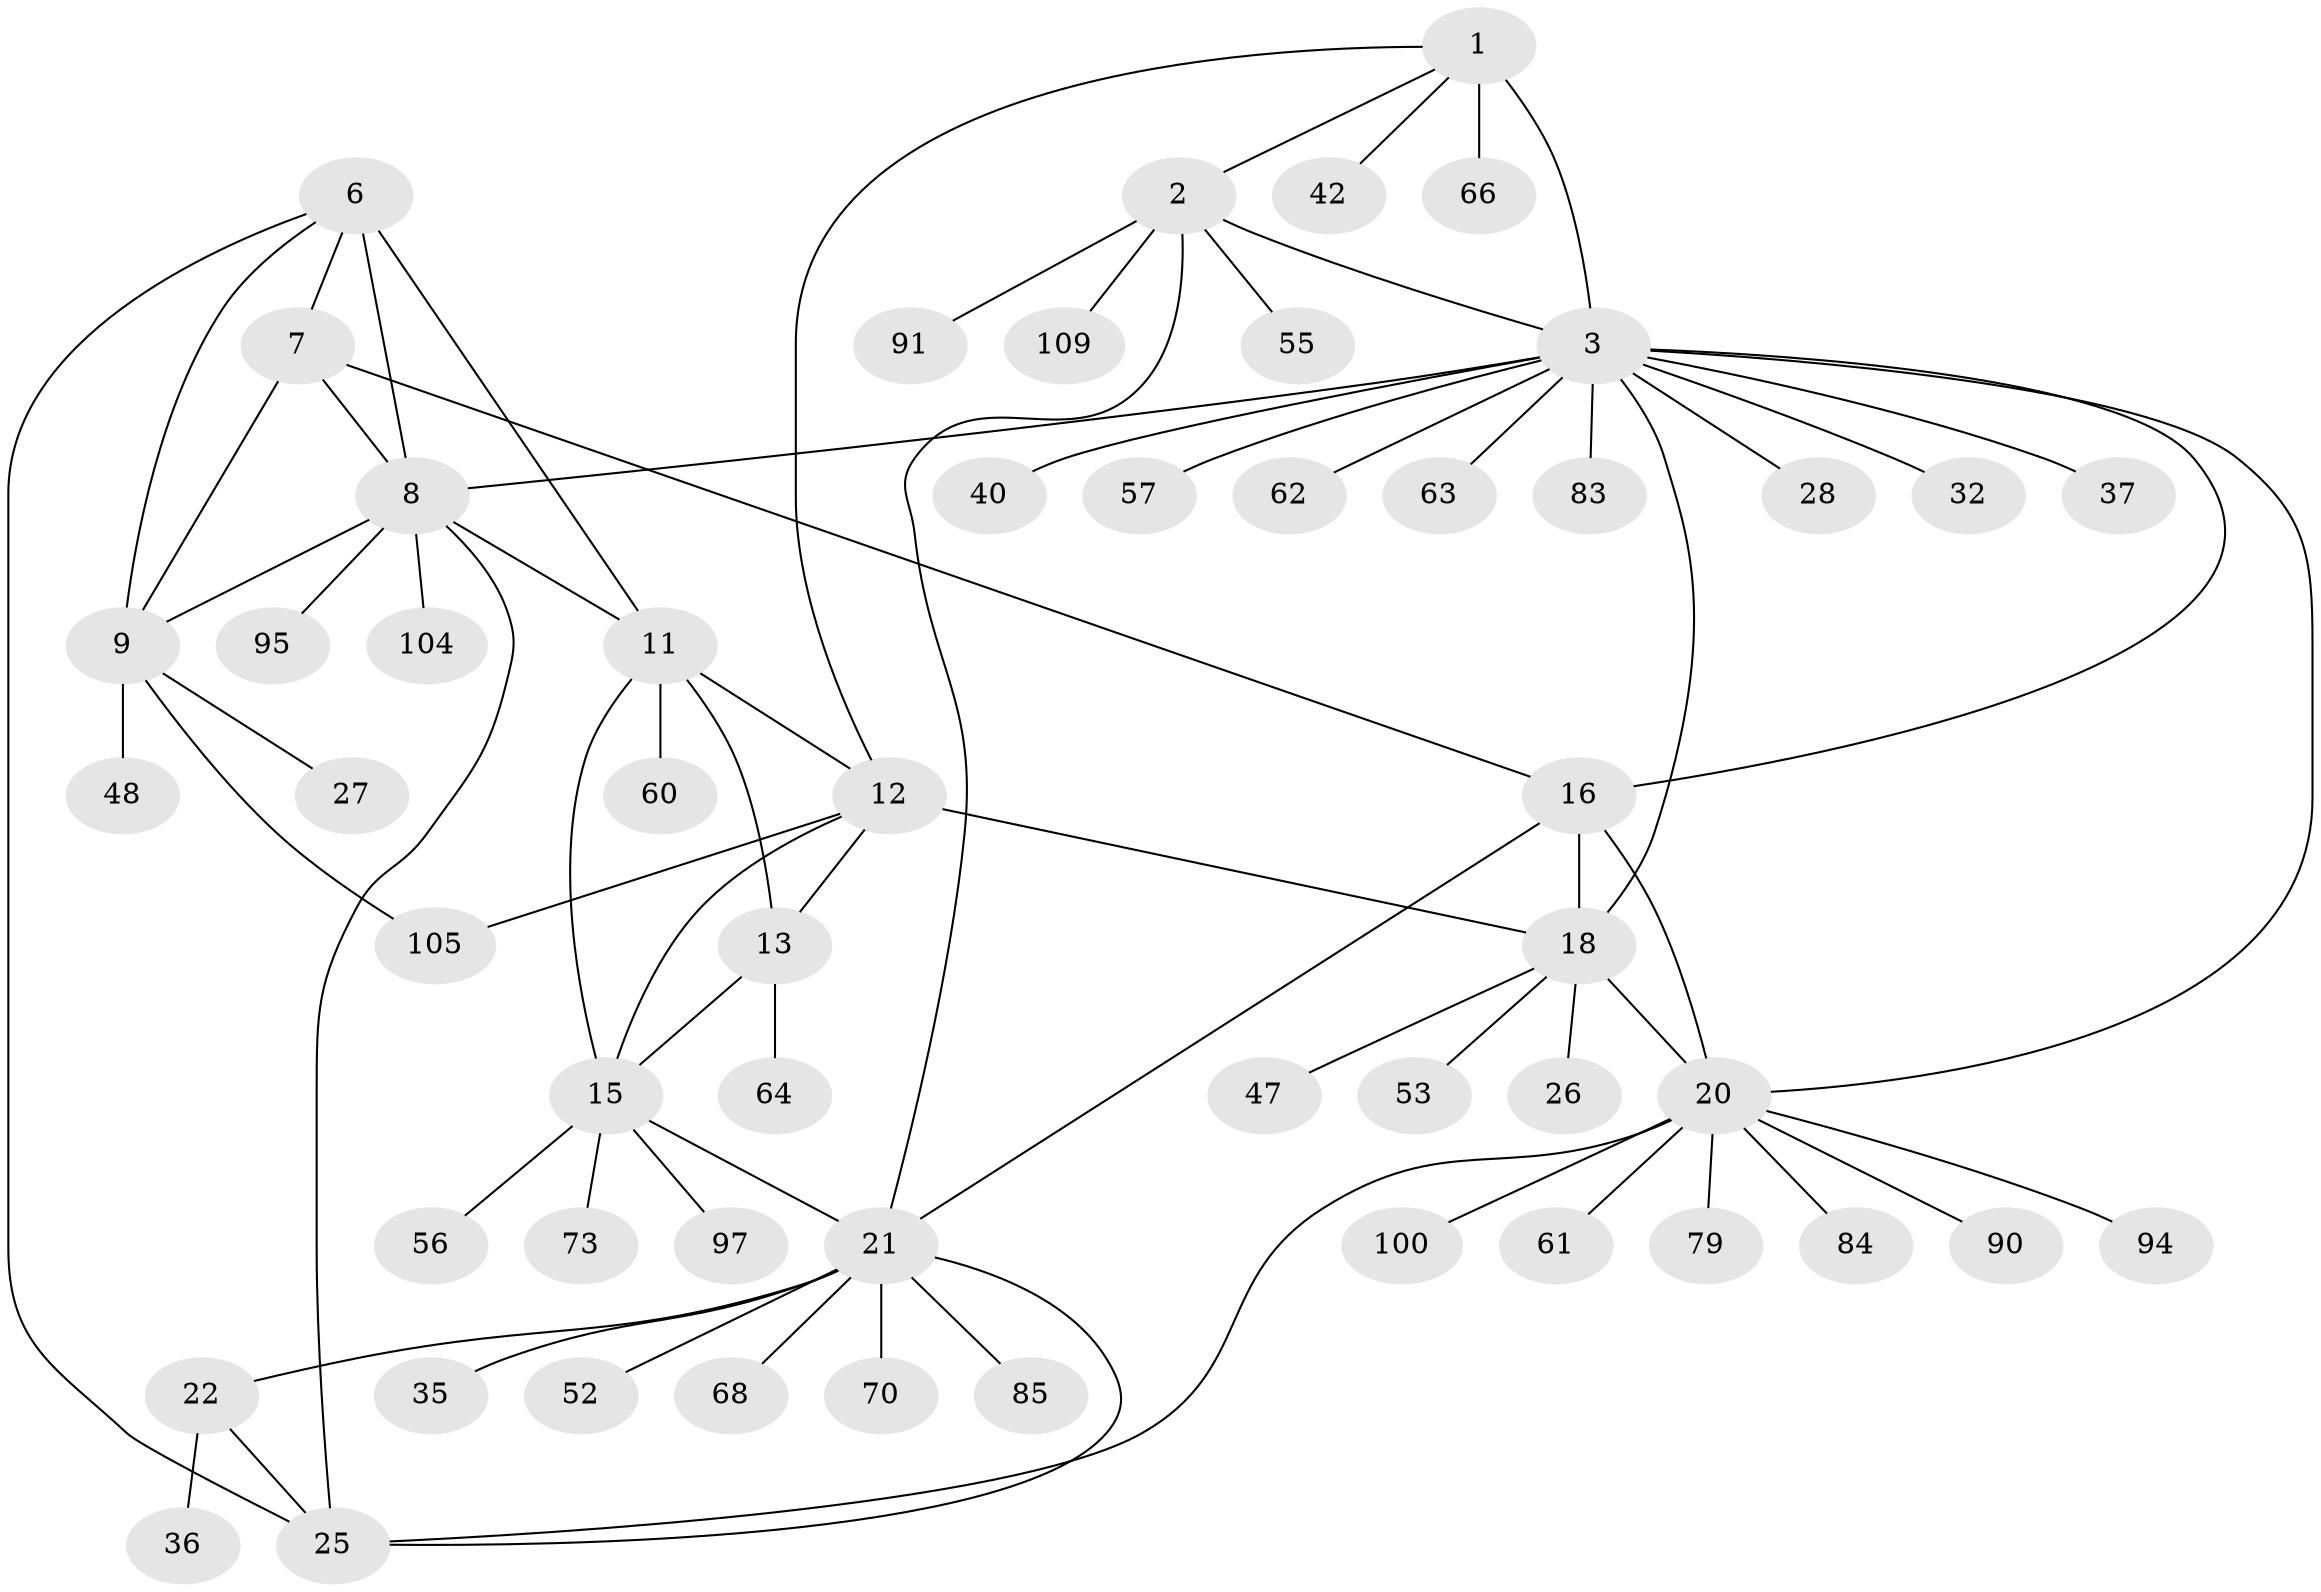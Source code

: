 // original degree distribution, {10: 0.02702702702702703, 8: 0.06306306306306306, 7: 0.02702702702702703, 5: 0.036036036036036036, 9: 0.02702702702702703, 6: 0.036036036036036036, 11: 0.009009009009009009, 2: 0.10810810810810811, 1: 0.6126126126126126, 3: 0.04504504504504504, 4: 0.009009009009009009}
// Generated by graph-tools (version 1.1) at 2025/15/03/09/25 04:15:53]
// undirected, 55 vertices, 75 edges
graph export_dot {
graph [start="1"]
  node [color=gray90,style=filled];
  1 [super="+39+51+50"];
  2;
  3 [super="+54+17+4+5+29"];
  6 [super="+106+30"];
  7;
  8 [super="+10"];
  9 [super="+34"];
  11 [super="+38+102+110+87+14"];
  12 [super="+45"];
  13 [super="+46"];
  15;
  16;
  18 [super="+19"];
  20;
  21 [super="+23"];
  22 [super="+24+49+44"];
  25 [super="+43"];
  26 [super="+41"];
  27;
  28;
  32;
  35;
  36;
  37 [super="+107"];
  40;
  42;
  47;
  48 [super="+96+75"];
  52;
  53 [super="+93"];
  55;
  56;
  57;
  60;
  61 [super="+82+78+80"];
  62 [super="+101"];
  63;
  64 [super="+99"];
  66;
  68;
  70;
  73;
  79;
  83;
  84;
  85;
  90;
  91;
  94;
  95;
  97;
  100;
  104;
  105;
  109;
  1 -- 2;
  1 -- 3 [weight=3];
  1 -- 12;
  1 -- 42;
  1 -- 66;
  2 -- 3 [weight=3];
  2 -- 21;
  2 -- 55;
  2 -- 91;
  2 -- 109;
  3 -- 8;
  3 -- 83;
  3 -- 62;
  3 -- 16;
  3 -- 18 [weight=2];
  3 -- 20;
  3 -- 40;
  3 -- 32;
  3 -- 37;
  3 -- 28;
  3 -- 57;
  3 -- 63;
  6 -- 7;
  6 -- 8 [weight=2];
  6 -- 9;
  6 -- 25;
  6 -- 11;
  7 -- 8 [weight=2];
  7 -- 9;
  7 -- 16;
  8 -- 9 [weight=2];
  8 -- 104;
  8 -- 11;
  8 -- 25;
  8 -- 95;
  9 -- 27;
  9 -- 48;
  9 -- 105;
  11 -- 12 [weight=2];
  11 -- 13 [weight=2];
  11 -- 15 [weight=2];
  11 -- 60;
  12 -- 13;
  12 -- 15;
  12 -- 18;
  12 -- 105;
  13 -- 15;
  13 -- 64;
  15 -- 21;
  15 -- 56;
  15 -- 73;
  15 -- 97;
  16 -- 18 [weight=2];
  16 -- 20;
  16 -- 21;
  18 -- 20 [weight=2];
  18 -- 26;
  18 -- 53;
  18 -- 47;
  20 -- 25;
  20 -- 61;
  20 -- 79;
  20 -- 84;
  20 -- 90;
  20 -- 94;
  20 -- 100;
  21 -- 22 [weight=4];
  21 -- 25 [weight=2];
  21 -- 68;
  21 -- 70;
  21 -- 85;
  21 -- 35;
  21 -- 52;
  22 -- 25 [weight=2];
  22 -- 36;
}
